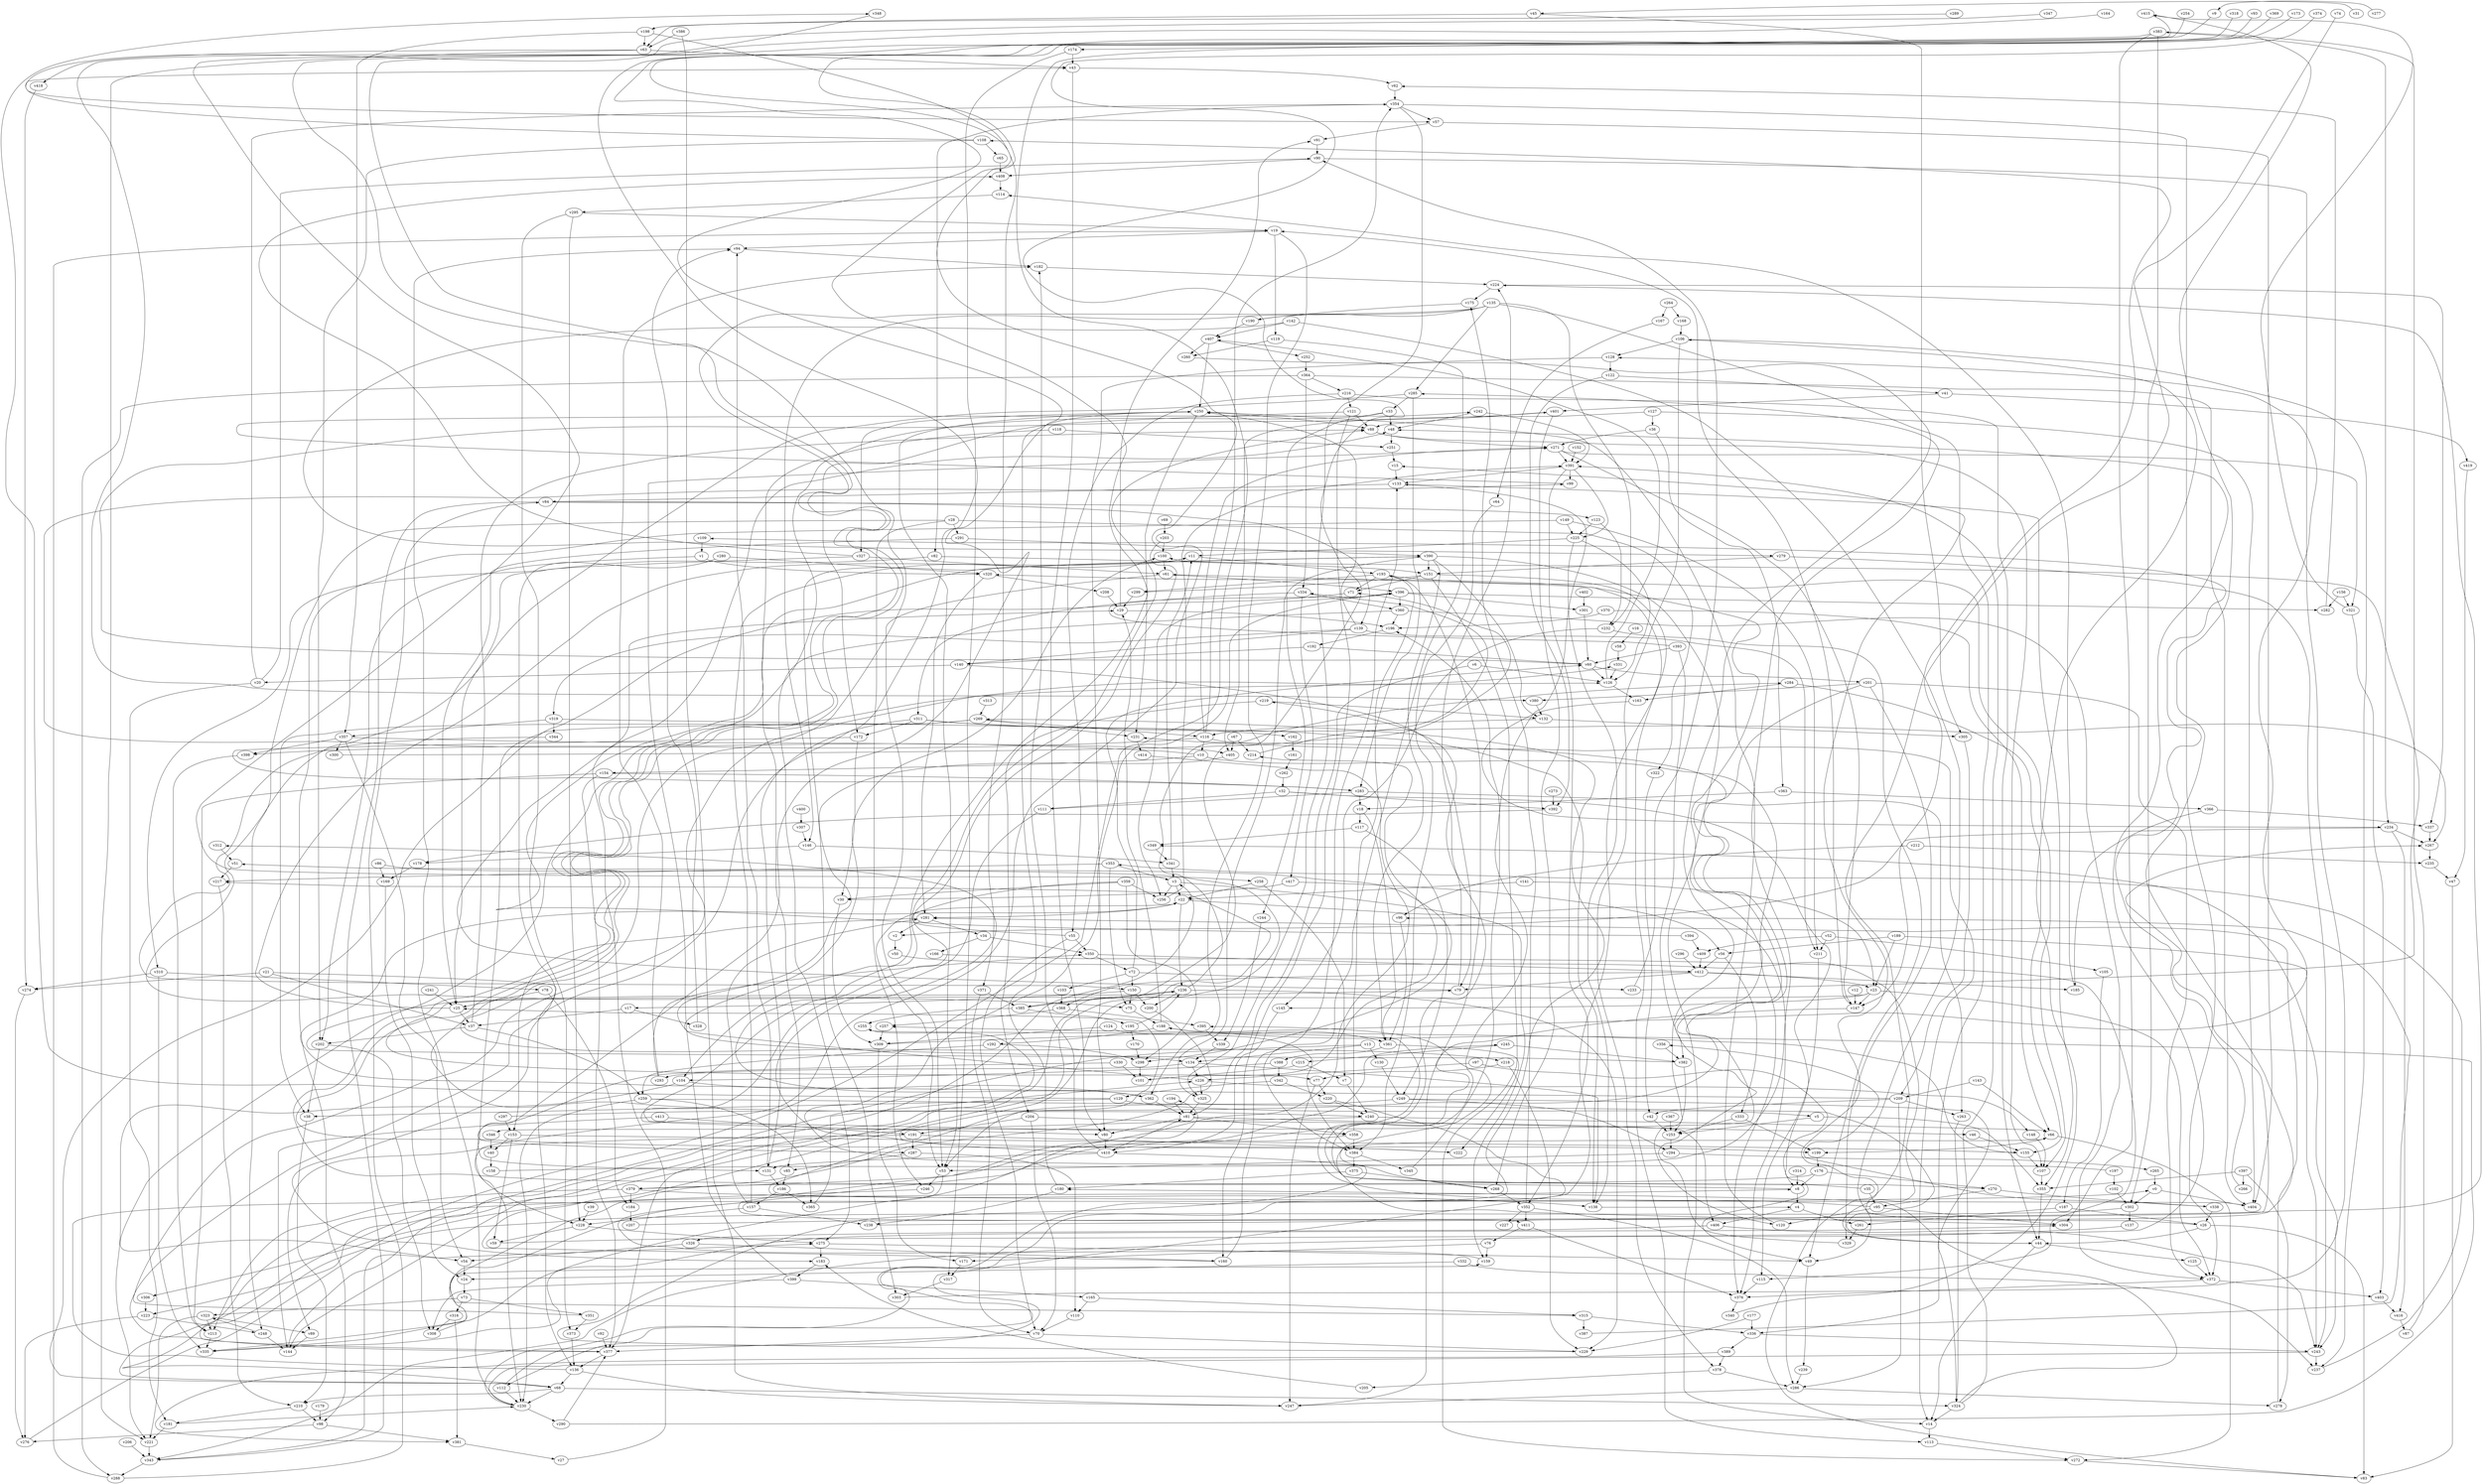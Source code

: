 // Benchmark game 623 - 420 vertices
// time_bound: 26
// targets: v14
digraph G {
    v0 [name="v0", player=0];
    v1 [name="v1", player=1];
    v2 [name="v2", player=0];
    v3 [name="v3", player=0];
    v4 [name="v4", player=1];
    v5 [name="v5", player=1];
    v6 [name="v6", player=0];
    v7 [name="v7", player=0];
    v8 [name="v8", player=0];
    v9 [name="v9", player=0];
    v10 [name="v10", player=0];
    v11 [name="v11", player=0];
    v12 [name="v12", player=1];
    v13 [name="v13", player=1];
    v14 [name="v14", player=1, target=1];
    v15 [name="v15", player=0];
    v16 [name="v16", player=1];
    v17 [name="v17", player=0];
    v18 [name="v18", player=0];
    v19 [name="v19", player=0];
    v20 [name="v20", player=0];
    v21 [name="v21", player=1];
    v22 [name="v22", player=1];
    v23 [name="v23", player=1];
    v24 [name="v24", player=0];
    v25 [name="v25", player=0];
    v26 [name="v26", player=1];
    v27 [name="v27", player=0];
    v28 [name="v28", player=0];
    v29 [name="v29", player=0];
    v30 [name="v30", player=1];
    v31 [name="v31", player=0];
    v32 [name="v32", player=1];
    v33 [name="v33", player=1];
    v34 [name="v34", player=0];
    v35 [name="v35", player=0];
    v36 [name="v36", player=0];
    v37 [name="v37", player=1];
    v38 [name="v38", player=0];
    v39 [name="v39", player=1];
    v40 [name="v40", player=0];
    v41 [name="v41", player=0];
    v42 [name="v42", player=1];
    v43 [name="v43", player=0];
    v44 [name="v44", player=1];
    v45 [name="v45", player=0];
    v46 [name="v46", player=1];
    v47 [name="v47", player=1];
    v48 [name="v48", player=1];
    v49 [name="v49", player=0];
    v50 [name="v50", player=1];
    v51 [name="v51", player=1];
    v52 [name="v52", player=0];
    v53 [name="v53", player=0];
    v54 [name="v54", player=1];
    v55 [name="v55", player=0];
    v56 [name="v56", player=0];
    v57 [name="v57", player=1];
    v58 [name="v58", player=0];
    v59 [name="v59", player=0];
    v60 [name="v60", player=1];
    v61 [name="v61", player=0];
    v62 [name="v62", player=0];
    v63 [name="v63", player=1];
    v64 [name="v64", player=0];
    v65 [name="v65", player=1];
    v66 [name="v66", player=1];
    v67 [name="v67", player=0];
    v68 [name="v68", player=0];
    v69 [name="v69", player=1];
    v70 [name="v70", player=0];
    v71 [name="v71", player=0];
    v72 [name="v72", player=0];
    v73 [name="v73", player=1];
    v74 [name="v74", player=0];
    v75 [name="v75", player=0];
    v76 [name="v76", player=1];
    v77 [name="v77", player=0];
    v78 [name="v78", player=1];
    v79 [name="v79", player=1];
    v80 [name="v80", player=0];
    v81 [name="v81", player=1];
    v82 [name="v82", player=1];
    v83 [name="v83", player=0];
    v84 [name="v84", player=1];
    v85 [name="v85", player=0];
    v86 [name="v86", player=1];
    v87 [name="v87", player=0];
    v88 [name="v88", player=0];
    v89 [name="v89", player=1];
    v90 [name="v90", player=0];
    v91 [name="v91", player=0];
    v92 [name="v92", player=1];
    v93 [name="v93", player=0];
    v94 [name="v94", player=0];
    v95 [name="v95", player=1];
    v96 [name="v96", player=1];
    v97 [name="v97", player=0];
    v98 [name="v98", player=0];
    v99 [name="v99", player=1];
    v100 [name="v100", player=0];
    v101 [name="v101", player=1];
    v102 [name="v102", player=0];
    v103 [name="v103", player=1];
    v104 [name="v104", player=1];
    v105 [name="v105", player=1];
    v106 [name="v106", player=1];
    v107 [name="v107", player=1];
    v108 [name="v108", player=0];
    v109 [name="v109", player=1];
    v110 [name="v110", player=1];
    v111 [name="v111", player=0];
    v112 [name="v112", player=0];
    v113 [name="v113", player=1];
    v114 [name="v114", player=0];
    v115 [name="v115", player=1];
    v116 [name="v116", player=1];
    v117 [name="v117", player=0];
    v118 [name="v118", player=0];
    v119 [name="v119", player=1];
    v120 [name="v120", player=0];
    v121 [name="v121", player=1];
    v122 [name="v122", player=0];
    v123 [name="v123", player=1];
    v124 [name="v124", player=1];
    v125 [name="v125", player=0];
    v126 [name="v126", player=1];
    v127 [name="v127", player=1];
    v128 [name="v128", player=0];
    v129 [name="v129", player=0];
    v130 [name="v130", player=1];
    v131 [name="v131", player=1];
    v132 [name="v132", player=0];
    v133 [name="v133", player=0];
    v134 [name="v134", player=0];
    v135 [name="v135", player=0];
    v136 [name="v136", player=1];
    v137 [name="v137", player=0];
    v138 [name="v138", player=1];
    v139 [name="v139", player=0];
    v140 [name="v140", player=1];
    v141 [name="v141", player=0];
    v142 [name="v142", player=0];
    v143 [name="v143", player=0];
    v144 [name="v144", player=1];
    v145 [name="v145", player=1];
    v146 [name="v146", player=0];
    v147 [name="v147", player=0];
    v148 [name="v148", player=1];
    v149 [name="v149", player=0];
    v150 [name="v150", player=1];
    v151 [name="v151", player=0];
    v152 [name="v152", player=1];
    v153 [name="v153", player=0];
    v154 [name="v154", player=0];
    v155 [name="v155", player=0];
    v156 [name="v156", player=0];
    v157 [name="v157", player=0];
    v158 [name="v158", player=1];
    v159 [name="v159", player=0];
    v160 [name="v160", player=0];
    v161 [name="v161", player=1];
    v162 [name="v162", player=1];
    v163 [name="v163", player=0];
    v164 [name="v164", player=0];
    v165 [name="v165", player=1];
    v166 [name="v166", player=0];
    v167 [name="v167", player=1];
    v168 [name="v168", player=0];
    v169 [name="v169", player=0];
    v170 [name="v170", player=0];
    v171 [name="v171", player=0];
    v172 [name="v172", player=1];
    v173 [name="v173", player=1];
    v174 [name="v174", player=0];
    v175 [name="v175", player=1];
    v176 [name="v176", player=0];
    v177 [name="v177", player=0];
    v178 [name="v178", player=0];
    v179 [name="v179", player=0];
    v180 [name="v180", player=1];
    v181 [name="v181", player=1];
    v182 [name="v182", player=0];
    v183 [name="v183", player=1];
    v184 [name="v184", player=0];
    v185 [name="v185", player=0];
    v186 [name="v186", player=0];
    v187 [name="v187", player=0];
    v188 [name="v188", player=0];
    v189 [name="v189", player=1];
    v190 [name="v190", player=0];
    v191 [name="v191", player=1];
    v192 [name="v192", player=1];
    v193 [name="v193", player=1];
    v194 [name="v194", player=1];
    v195 [name="v195", player=0];
    v196 [name="v196", player=1];
    v197 [name="v197", player=0];
    v198 [name="v198", player=1];
    v199 [name="v199", player=1];
    v200 [name="v200", player=1];
    v201 [name="v201", player=0];
    v202 [name="v202", player=0];
    v203 [name="v203", player=0];
    v204 [name="v204", player=1];
    v205 [name="v205", player=0];
    v206 [name="v206", player=1];
    v207 [name="v207", player=0];
    v208 [name="v208", player=1];
    v209 [name="v209", player=0];
    v210 [name="v210", player=1];
    v211 [name="v211", player=1];
    v212 [name="v212", player=1];
    v213 [name="v213", player=0];
    v214 [name="v214", player=0];
    v215 [name="v215", player=0];
    v216 [name="v216", player=1];
    v217 [name="v217", player=0];
    v218 [name="v218", player=0];
    v219 [name="v219", player=0];
    v220 [name="v220", player=0];
    v221 [name="v221", player=0];
    v222 [name="v222", player=0];
    v223 [name="v223", player=0];
    v224 [name="v224", player=0];
    v225 [name="v225", player=0];
    v226 [name="v226", player=1];
    v227 [name="v227", player=0];
    v228 [name="v228", player=0];
    v229 [name="v229", player=1];
    v230 [name="v230", player=0];
    v231 [name="v231", player=0];
    v232 [name="v232", player=1];
    v233 [name="v233", player=0];
    v234 [name="v234", player=1];
    v235 [name="v235", player=0];
    v236 [name="v236", player=1];
    v237 [name="v237", player=1];
    v238 [name="v238", player=0];
    v239 [name="v239", player=1];
    v240 [name="v240", player=1];
    v241 [name="v241", player=1];
    v242 [name="v242", player=0];
    v243 [name="v243", player=0];
    v244 [name="v244", player=0];
    v245 [name="v245", player=1];
    v246 [name="v246", player=0];
    v247 [name="v247", player=1];
    v248 [name="v248", player=0];
    v249 [name="v249", player=1];
    v250 [name="v250", player=0];
    v251 [name="v251", player=0];
    v252 [name="v252", player=0];
    v253 [name="v253", player=1];
    v254 [name="v254", player=0];
    v255 [name="v255", player=1];
    v256 [name="v256", player=1];
    v257 [name="v257", player=1];
    v258 [name="v258", player=0];
    v259 [name="v259", player=0];
    v260 [name="v260", player=1];
    v261 [name="v261", player=1];
    v262 [name="v262", player=1];
    v263 [name="v263", player=0];
    v264 [name="v264", player=0];
    v265 [name="v265", player=0];
    v266 [name="v266", player=0];
    v267 [name="v267", player=1];
    v268 [name="v268", player=0];
    v269 [name="v269", player=0];
    v270 [name="v270", player=1];
    v271 [name="v271", player=1];
    v272 [name="v272", player=1];
    v273 [name="v273", player=1];
    v274 [name="v274", player=0];
    v275 [name="v275", player=1];
    v276 [name="v276", player=1];
    v277 [name="v277", player=0];
    v278 [name="v278", player=0];
    v279 [name="v279", player=1];
    v280 [name="v280", player=1];
    v281 [name="v281", player=1];
    v282 [name="v282", player=0];
    v283 [name="v283", player=1];
    v284 [name="v284", player=1];
    v285 [name="v285", player=1];
    v286 [name="v286", player=1];
    v287 [name="v287", player=0];
    v288 [name="v288", player=0];
    v289 [name="v289", player=0];
    v290 [name="v290", player=0];
    v291 [name="v291", player=0];
    v292 [name="v292", player=1];
    v293 [name="v293", player=0];
    v294 [name="v294", player=0];
    v295 [name="v295", player=1];
    v296 [name="v296", player=0];
    v297 [name="v297", player=0];
    v298 [name="v298", player=1];
    v299 [name="v299", player=1];
    v300 [name="v300", player=0];
    v301 [name="v301", player=0];
    v302 [name="v302", player=0];
    v303 [name="v303", player=0];
    v304 [name="v304", player=1];
    v305 [name="v305", player=0];
    v306 [name="v306", player=0];
    v307 [name="v307", player=0];
    v308 [name="v308", player=0];
    v309 [name="v309", player=1];
    v310 [name="v310", player=1];
    v311 [name="v311", player=1];
    v312 [name="v312", player=1];
    v313 [name="v313", player=0];
    v314 [name="v314", player=0];
    v315 [name="v315", player=1];
    v316 [name="v316", player=0];
    v317 [name="v317", player=0];
    v318 [name="v318", player=1];
    v319 [name="v319", player=1];
    v320 [name="v320", player=1];
    v321 [name="v321", player=1];
    v322 [name="v322", player=0];
    v323 [name="v323", player=1];
    v324 [name="v324", player=0];
    v325 [name="v325", player=1];
    v326 [name="v326", player=1];
    v327 [name="v327", player=0];
    v328 [name="v328", player=0];
    v329 [name="v329", player=1];
    v330 [name="v330", player=1];
    v331 [name="v331", player=0];
    v332 [name="v332", player=0];
    v333 [name="v333", player=1];
    v334 [name="v334", player=1];
    v335 [name="v335", player=1];
    v336 [name="v336", player=1];
    v337 [name="v337", player=1];
    v338 [name="v338", player=0];
    v339 [name="v339", player=0];
    v340 [name="v340", player=1];
    v341 [name="v341", player=1];
    v342 [name="v342", player=0];
    v343 [name="v343", player=1];
    v344 [name="v344", player=0];
    v345 [name="v345", player=1];
    v346 [name="v346", player=0];
    v347 [name="v347", player=0];
    v348 [name="v348", player=1];
    v349 [name="v349", player=0];
    v350 [name="v350", player=0];
    v351 [name="v351", player=0];
    v352 [name="v352", player=1];
    v353 [name="v353", player=1];
    v354 [name="v354", player=1];
    v355 [name="v355", player=1];
    v356 [name="v356", player=1];
    v357 [name="v357", player=0];
    v358 [name="v358", player=1];
    v359 [name="v359", player=1];
    v360 [name="v360", player=0];
    v361 [name="v361", player=1];
    v362 [name="v362", player=1];
    v363 [name="v363", player=0];
    v364 [name="v364", player=0];
    v365 [name="v365", player=1];
    v366 [name="v366", player=1];
    v367 [name="v367", player=0];
    v368 [name="v368", player=0];
    v369 [name="v369", player=0];
    v370 [name="v370", player=0];
    v371 [name="v371", player=0];
    v372 [name="v372", player=0];
    v373 [name="v373", player=1];
    v374 [name="v374", player=1];
    v375 [name="v375", player=0];
    v376 [name="v376", player=0];
    v377 [name="v377", player=0];
    v378 [name="v378", player=0];
    v379 [name="v379", player=1];
    v380 [name="v380", player=1];
    v381 [name="v381", player=1];
    v382 [name="v382", player=0];
    v383 [name="v383", player=1];
    v384 [name="v384", player=0];
    v385 [name="v385", player=0];
    v386 [name="v386", player=1];
    v387 [name="v387", player=1];
    v388 [name="v388", player=0];
    v389 [name="v389", player=0];
    v390 [name="v390", player=0];
    v391 [name="v391", player=0];
    v392 [name="v392", player=0];
    v393 [name="v393", player=1];
    v394 [name="v394", player=0];
    v395 [name="v395", player=1];
    v396 [name="v396", player=1];
    v397 [name="v397", player=1];
    v398 [name="v398", player=0];
    v399 [name="v399", player=0];
    v400 [name="v400", player=1];
    v401 [name="v401", player=0];
    v402 [name="v402", player=0];
    v403 [name="v403", player=1];
    v404 [name="v404", player=0];
    v405 [name="v405", player=0];
    v406 [name="v406", player=0];
    v407 [name="v407", player=0];
    v408 [name="v408", player=0];
    v409 [name="v409", player=0];
    v410 [name="v410", player=1];
    v411 [name="v411", player=0];
    v412 [name="v412", player=1];
    v413 [name="v413", player=1];
    v414 [name="v414", player=1];
    v415 [name="v415", player=0];
    v416 [name="v416", player=0];
    v417 [name="v417", player=0];
    v418 [name="v418", player=0];
    v419 [name="v419", player=0];

    v0 -> v404;
    v1 -> v202;
    v2 -> v50;
    v3 -> v256;
    v4 -> v261;
    v5 -> v355;
    v6 -> v81;
    v7 -> v240;
    v8 -> v126 [constraint="t < 8"];
    v9 -> v377 [constraint="t mod 4 == 2"];
    v10 -> v99 [constraint="t >= 1"];
    v11 -> v193;
    v12 -> v147;
    v13 -> v223 [constraint="t mod 3 == 0"];
    v14 -> v113;
    v15 -> v133;
    v16 -> v58;
    v17 -> v37;
    v18 -> v361;
    v19 -> v119;
    v20 -> v354;
    v21 -> v183 [constraint="t < 5"];
    v22 -> v376;
    v23 -> v199 [constraint="t < 7"];
    v24 -> v73;
    v25 -> v11 [constraint="t mod 2 == 0"];
    v26 -> v15 [constraint="t < 7"];
    v27 -> v29;
    v28 -> v322;
    v29 -> v196;
    v30 -> v309;
    v31 -> v45 [constraint="t >= 1"];
    v32 -> v49 [constraint="t < 9"];
    v33 -> v54 [constraint="t mod 4 == 0"];
    v34 -> v350;
    v35 -> v66 [constraint="t < 12"];
    v36 -> v363;
    v37 -> v259;
    v38 -> v210;
    v39 -> v228;
    v40 -> v158;
    v41 -> v419;
    v42 -> v253;
    v43 -> v62;
    v44 -> v14;
    v45 -> v305;
    v46 -> v155;
    v47 -> v83;
    v48 -> v251;
    v49 -> v239;
    v50 -> v44 [constraint="t mod 5 == 2"];
    v51 -> v217;
    v52 -> v105;
    v53 -> v335 [constraint="t >= 2"];
    v54 -> v24;
    v55 -> v22 [constraint="t < 11"];
    v56 -> v412;
    v57 -> v91;
    v58 -> v331;
    v59 -> v48 [constraint="t mod 5 == 2"];
    v60 -> v401 [constraint="t >= 1"];
    v61 -> v53;
    v62 -> v354;
    v63 -> v221;
    v64 -> v384;
    v65 -> v408;
    v66 -> v199;
    v67 -> v214;
    v68 -> v230;
    v69 -> v203;
    v70 -> v229;
    v71 -> v68 [constraint="t < 12"];
    v72 -> v60;
    v73 -> v351;
    v74 -> v2 [constraint="t < 8"];
    v75 -> v188;
    v76 -> v171;
    v77 -> v220;
    v78 -> v25;
    v79 -> v48 [constraint="t >= 4"];
    v80 -> v410;
    v81 -> v80;
    v82 -> v310;
    v83 -> v108 [constraint="t mod 5 == 0"];
    v84 -> v123;
    v85 -> v186;
    v86 -> v298 [constraint="t >= 3"];
    v87 -> v383;
    v88 -> v271;
    v89 -> v144;
    v90 -> v243;
    v91 -> v90;
    v92 -> v377;
    v93 -> v104 [constraint="t < 13"];
    v94 -> v182;
    v95 -> v219 [constraint="t < 7"];
    v96 -> v361;
    v97 -> v8;
    v98 -> v276;
    v99 -> v242 [constraint="t < 6"];
    v100 -> v61;
    v101 -> v214 [constraint="t < 13"];
    v102 -> v302;
    v103 -> v368;
    v104 -> v362;
    v105 -> v187;
    v106 -> v128;
    v107 -> v355;
    v108 -> v43 [constraint="t >= 3"];
    v109 -> v1;
    v110 -> v70;
    v111 -> v358 [constraint="t mod 3 == 1"];
    v112 -> v269 [constraint="t < 7"];
    v113 -> v272;
    v114 -> v295;
    v115 -> v376;
    v116 -> v10;
    v117 -> v249;
    v118 -> v85;
    v119 -> v260;
    v120 -> v250;
    v121 -> v160;
    v122 -> v392;
    v123 -> v232;
    v124 -> v309;
    v125 -> v372;
    v126 -> v407;
    v127 -> v404;
    v128 -> v80;
    v129 -> v348 [constraint="t < 9"];
    v130 -> v249;
    v131 -> v186;
    v132 -> v116;
    v133 -> v355;
    v134 -> v138;
    v135 -> v77 [constraint="t >= 1"];
    v136 -> v0 [constraint="t < 9"];
    v137 -> v343 [constraint="t mod 2 == 1"];
    v138 -> v4 [constraint="t >= 2"];
    v139 -> v319 [constraint="t < 5"];
    v140 -> v20;
    v141 -> v23;
    v142 -> v279 [constraint="t < 5"];
    v143 -> v66;
    v144 -> v255 [constraint="t < 6"];
    v145 -> v410;
    v146 -> v178;
    v147 -> v270 [constraint="t < 6"];
    v148 -> v107;
    v149 -> v98;
    v150 -> v17;
    v151 -> v71;
    v152 -> v391;
    v153 -> v155;
    v154 -> v377;
    v155 -> v188 [constraint="t mod 3 == 2"];
    v156 -> v321;
    v157 -> v281;
    v158 -> v285 [constraint="t >= 5"];
    v159 -> v194 [constraint="t mod 5 == 1"];
    v160 -> v51 [constraint="t < 9"];
    v161 -> v262;
    v162 -> v161;
    v163 -> v234 [constraint="t < 14"];
    v164 -> v380 [constraint="t < 5"];
    v165 -> v110;
    v166 -> v115 [constraint="t mod 3 == 2"];
    v167 -> v64;
    v168 -> v106;
    v169 -> v24;
    v170 -> v298;
    v171 -> v317;
    v172 -> v283 [constraint="t mod 3 == 2"];
    v173 -> v68 [constraint="t mod 2 == 1"];
    v174 -> v43;
    v175 -> v190;
    v176 -> v379;
    v177 -> v229;
    v178 -> v169;
    v179 -> v98;
    v180 -> v250;
    v181 -> v230 [constraint="t mod 5 == 1"];
    v182 -> v224;
    v183 -> v399;
    v184 -> v207;
    v185 -> v114;
    v186 -> v365;
    v187 -> v26;
    v188 -> v361;
    v189 -> v243;
    v190 -> v407;
    v191 -> v89;
    v192 -> v60;
    v193 -> v107;
    v194 -> v81;
    v195 -> v170;
    v196 -> v192;
    v197 -> v396 [constraint="t >= 2"];
    v198 -> v371;
    v199 -> v176;
    v200 -> v315 [constraint="t >= 4"];
    v201 -> v346 [constraint="t < 14"];
    v202 -> v38;
    v203 -> v80 [constraint="t mod 4 == 1"];
    v204 -> v406;
    v205 -> v183;
    v206 -> v343;
    v207 -> v267 [constraint="t mod 3 == 2"];
    v208 -> v29;
    v209 -> v22 [constraint="t mod 5 == 0"];
    v210 -> v98;
    v211 -> v115;
    v212 -> v235;
    v213 -> v335;
    v214 -> v334 [constraint="t < 8"];
    v215 -> v101;
    v216 -> v44;
    v217 -> v210;
    v218 -> v229;
    v219 -> v204;
    v220 -> v112 [constraint="t < 11"];
    v221 -> v343;
    v222 -> v217 [constraint="t < 9"];
    v223 -> v276;
    v224 -> v337;
    v225 -> v138;
    v226 -> v100 [constraint="t < 6"];
    v227 -> v415 [constraint="t >= 4"];
    v228 -> v59;
    v229 -> v395 [constraint="t >= 1"];
    v230 -> v61 [constraint="t >= 4"];
    v231 -> v414;
    v232 -> v145;
    v233 -> v100 [constraint="t < 11"];
    v234 -> v416;
    v235 -> v47;
    v236 -> v284 [constraint="t mod 3 == 1"];
    v237 -> v353 [constraint="t < 12"];
    v238 -> v224 [constraint="t >= 3"];
    v239 -> v286;
    v240 -> v66;
    v241 -> v25;
    v242 -> v391;
    v243 -> v230 [constraint="t >= 5"];
    v244 -> v339;
    v245 -> v382;
    v246 -> v306 [constraint="t < 5"];
    v247 -> v193;
    v248 -> v323 [constraint="t mod 2 == 0"];
    v249 -> v324 [constraint="t >= 4"];
    v250 -> v231;
    v251 -> v15;
    v252 -> v364;
    v253 -> v294;
    v254 -> v240 [constraint="t mod 2 == 0"];
    v255 -> v335 [constraint="t < 10"];
    v256 -> v391;
    v257 -> v309;
    v258 -> v22;
    v259 -> v44 [constraint="t < 9"];
    v260 -> v120 [constraint="t >= 1"];
    v261 -> v329;
    v262 -> v32;
    v263 -> v324;
    v264 -> v168;
    v265 -> v0;
    v266 -> v109 [constraint="t >= 1"];
    v267 -> v235;
    v268 -> v352;
    v269 -> v38;
    v270 -> v95;
    v271 -> v321;
    v272 -> v83;
    v273 -> v392;
    v274 -> v276;
    v275 -> v183;
    v276 -> v3 [constraint="t >= 5"];
    v277 -> v9 [constraint="t < 15"];
    v278 -> v281;
    v279 -> v151;
    v280 -> v320;
    v281 -> v153;
    v282 -> v62;
    v283 -> v263;
    v284 -> v163;
    v285 -> v75 [constraint="t < 10"];
    v286 -> v278;
    v287 -> v110;
    v288 -> v84;
    v289 -> v63 [constraint="t >= 1"];
    v290 -> v257 [constraint="t < 5"];
    v291 -> v25;
    v292 -> v259;
    v293 -> v182;
    v294 -> v53;
    v295 -> v19;
    v296 -> v412;
    v297 -> v231 [constraint="t mod 4 == 1"];
    v298 -> v101;
    v299 -> v29;
    v300 -> v71 [constraint="t >= 4"];
    v301 -> v60;
    v302 -> v68 [constraint="t mod 3 == 2"];
    v303 -> v349 [constraint="t < 8"];
    v304 -> v133 [constraint="t >= 4"];
    v305 -> v209;
    v306 -> v223;
    v307 -> v146;
    v308 -> v159 [constraint="t mod 2 == 0"];
    v309 -> v128 [constraint="t >= 1"];
    v310 -> v78;
    v311 -> v162;
    v312 -> v51;
    v313 -> v269;
    v314 -> v8;
    v315 -> v336;
    v316 -> v381;
    v317 -> v303;
    v318 -> v131 [constraint="t >= 1"];
    v319 -> v344;
    v320 -> v281;
    v321 -> v415 [constraint="t >= 3"];
    v322 -> v42;
    v323 -> v213;
    v324 -> v180 [constraint="t < 13"];
    v325 -> v81;
    v326 -> v54;
    v327 -> v408 [constraint="t < 8"];
    v328 -> v94;
    v329 -> v320 [constraint="t < 9"];
    v330 -> v287 [constraint="t >= 3"];
    v331 -> v126;
    v332 -> v24;
    v333 -> v199;
    v334 -> v417;
    v335 -> v304 [constraint="t mod 2 == 0"];
    v336 -> v389;
    v337 -> v267;
    v338 -> v356 [constraint="t mod 3 == 0"];
    v339 -> v134;
    v340 -> v106 [constraint="t < 15"];
    v341 -> v3;
    v342 -> v220;
    v343 -> v275;
    v344 -> v150 [constraint="t >= 4"];
    v345 -> v196;
    v346 -> v40;
    v347 -> v57 [constraint="t >= 2"];
    v348 -> v258 [constraint="t >= 2"];
    v349 -> v341;
    v350 -> v412;
    v351 -> v331 [constraint="t >= 1"];
    v352 -> v411;
    v353 -> v3;
    v354 -> v57;
    v355 -> v44;
    v356 -> v382;
    v357 -> v398;
    v358 -> v410 [constraint="t >= 4"];
    v359 -> v298;
    v360 -> v372;
    v361 -> v222;
    v362 -> v88 [constraint="t < 8"];
    v363 -> v18;
    v364 -> v288;
    v365 -> v226;
    v366 -> v185;
    v367 -> v253;
    v368 -> v257;
    v369 -> v228 [constraint="t mod 3 == 1"];
    v370 -> v66;
    v371 -> v70;
    v372 -> v403;
    v373 -> v136;
    v374 -> v144 [constraint="t < 5"];
    v375 -> v180;
    v376 -> v340;
    v377 -> v8 [constraint="t mod 2 == 1"];
    v378 -> v205;
    v379 -> v245 [constraint="t >= 2"];
    v380 -> v132;
    v381 -> v27;
    v382 -> v79 [constraint="t >= 2"];
    v383 -> v304;
    v384 -> v375;
    v385 -> v195;
    v386 -> v247;
    v387 -> v96 [constraint="t >= 3"];
    v388 -> v104 [constraint="t < 9"];
    v389 -> v381 [constraint="t >= 3"];
    v390 -> v303;
    v391 -> v225;
    v392 -> v178 [constraint="t mod 2 == 1"];
    v393 -> v396 [constraint="t >= 4"];
    v394 -> v390 [constraint="t < 7"];
    v395 -> v339;
    v396 -> v301;
    v397 -> v266;
    v398 -> v213;
    v399 -> v271;
    v400 -> v307;
    v401 -> v88;
    v402 -> v301;
    v403 -> v416;
    v404 -> v25 [constraint="t >= 1"];
    v405 -> v134 [constraint="t mod 5 == 4"];
    v406 -> v326;
    v407 -> v260;
    v408 -> v114;
    v409 -> v412;
    v410 -> v312 [constraint="t >= 3"];
    v411 -> v76;
    v412 -> v79;
    v413 -> v144;
    v414 -> v411 [constraint="t < 8"];
    v415 -> v218 [constraint="t mod 3 == 1"];
    v416 -> v87;
    v417 -> v56;
    v418 -> v274;
    v419 -> v47;
    v311 -> v172;
    v401 -> v268;
    v334 -> v311;
    v37 -> v88;
    v134 -> v226;
    v23 -> v372;
    v135 -> v232;
    v295 -> v373;
    v359 -> v256;
    v1 -> v320;
    v13 -> v130;
    v311 -> v131;
    v283 -> v111;
    v20 -> v181;
    v390 -> v132;
    v378 -> v286;
    v357 -> v405;
    v336 -> v243;
    v279 -> v243;
    v21 -> v37;
    v352 -> v227;
    v90 -> v408;
    v165 -> v315;
    v150 -> v75;
    v359 -> v30;
    v371 -> v385;
    v342 -> v129;
    v160 -> v133;
    v53 -> v246;
    v391 -> v133;
    v98 -> v381;
    v129 -> v5;
    v264 -> v167;
    v209 -> v263;
    v290 -> v377;
    v382 -> v253;
    v136 -> v247;
    v22 -> v236;
    v270 -> v338;
    v176 -> v8;
    v86 -> v169;
    v147 -> v19;
    v202 -> v308;
    v236 -> v200;
    v135 -> v190;
    v10 -> v376;
    v95 -> v304;
    v106 -> v237;
    v22 -> v281;
    v281 -> v34;
    v396 -> v282;
    v88 -> v107;
    v193 -> v71;
    v230 -> v94;
    v385 -> v255;
    v25 -> v37;
    v364 -> v404;
    v106 -> v378;
    v291 -> v390;
    v250 -> v327;
    v406 -> v243;
    v309 -> v171;
    v218 -> v77;
    v250 -> v53;
    v52 -> v409;
    v176 -> v270;
    v292 -> v298;
    v209 -> v286;
    v377 -> v136;
    v60 -> v201;
    v146 -> v341;
    v384 -> v345;
    v250 -> v88;
    v281 -> v2;
    v216 -> v55;
    v116 -> v354;
    v37 -> v202;
    v319 -> v357;
    v350 -> v72;
    v394 -> v409;
    v412 -> v185;
    v320 -> v208;
    v287 -> v85;
    v249 -> v53;
    v66 -> v272;
    v359 -> v53;
    v3 -> v22;
    v197 -> v102;
    v234 -> v267;
    v116 -> v271;
    v396 -> v256;
    v4 -> v406;
    v52 -> v211;
    v343 -> v288;
    v338 -> v26;
    v311 -> v267;
    v32 -> v392;
    v327 -> v61;
    v112 -> v230;
    v135 -> v285;
    v275 -> v49;
    v198 -> v357;
    v73 -> v316;
    v153 -> v40;
    v151 -> v272;
    v117 -> v349;
    v280 -> v136;
    v60 -> v126;
    v353 -> v75;
    v240 -> v377;
    v132 -> v305;
    v150 -> v200;
    v121 -> v88;
    v352 -> v286;
    v243 -> v237;
    v410 -> v81;
    v216 -> v121;
    v157 -> v228;
    v35 -> v95;
    v123 -> v225;
    v0 -> v302;
    v17 -> v328;
    v157 -> v238;
    v417 -> v30;
    v28 -> v291;
    v397 -> v355;
    v212 -> v96;
    v32 -> v111;
    v127 -> v36;
    v366 -> v337;
    v174 -> v317;
    v118 -> v251;
    v219 -> v132;
    v316 -> v308;
    v363 -> v366;
    v334 -> v360;
    v397 -> v278;
    v258 -> v7;
    v21 -> v274;
    v134 -> v293;
    v269 -> v231;
    v295 -> v228;
    v385 -> v236;
    v410 -> v131;
    v396 -> v360;
    v44 -> v125;
    v28 -> v248;
    v108 -> v202;
    v353 -> v217;
    v76 -> v159;
    v128 -> v122;
    v127 -> v405;
    v271 -> v147;
    v302 -> v137;
    v142 -> v49;
    v108 -> v65;
    v142 -> v407;
    v3 -> v159;
    v72 -> v233;
    v368 -> v395;
    v36 -> v271;
    v226 -> v325;
    v407 -> v252;
    v234 -> v147;
    v204 -> v191;
    v357 -> v54;
    v116 -> v398;
    v136 -> v68;
    v389 -> v378;
    v78 -> v184;
    v172 -> v30;
    v45 -> v198;
    v383 -> v234;
    v153 -> v59;
    v121 -> v172;
    v323 -> v89;
    v284 -> v155;
    v181 -> v221;
    v189 -> v56;
    v188 -> v29;
    v187 -> v261;
    v383 -> v302;
    v327 -> v25;
    v33 -> v48;
    v10 -> v154;
    v413 -> v191;
    v29 -> v91;
    v135 -> v336;
    v379 -> v213;
    v391 -> v99;
    v77 -> v247;
    v28 -> v246;
    v354 -> v82;
    v131 -> v94;
    v209 -> v42;
    v6 -> v126;
    v236 -> v385;
    v245 -> v215;
    v259 -> v365;
    v372 -> v376;
    v84 -> v139;
    v151 -> v113;
    v124 -> v384;
    v259 -> v230;
    v143 -> v209;
    v391 -> v352;
    v84 -> v343;
    v13 -> v134;
    v34 -> v166;
    v321 -> v403;
    v122 -> v41;
    v20 -> v90;
    v383 -> v174;
    v333 -> v253;
    v390 -> v325;
    v233 -> v90;
    v399 -> v308;
    v354 -> v325;
    v61 -> v396;
    v70 -> v377;
    v357 -> v300;
    v242 -> v48;
    v8 -> v4;
    v203 -> v100;
    v141 -> v22;
    v354 -> v372;
    v33 -> v244;
    v67 -> v405;
    v19 -> v94;
    v364 -> v216;
    v188 -> v292;
    v225 -> v126;
    v411 -> v376;
    v23 -> v147;
    v271 -> v391;
    v269 -> v230;
    v149 -> v225;
    v155 -> v107;
    v341 -> v11;
    v236 -> v229;
    v139 -> v140;
    v248 -> v144;
    v286 -> v247;
    v332 -> v237;
    v360 -> v196;
    v23 -> v145;
    v201 -> v372;
    v97 -> v226;
    v223 -> v248;
    v288 -> v19;
    v133 -> v84;
    v189 -> v23;
    v135 -> v146;
    v72 -> v103;
    v68 -> v210;
    v310 -> v335;
    v63 -> v43;
    v154 -> v213;
    v186 -> v157;
    v283 -> v18;
    v57 -> v404;
    v324 -> v391;
    v195 -> v236;
    v379 -> v184;
    v139 -> v211;
    v352 -> v175;
    v370 -> v196;
    v198 -> v63;
    v129 -> v38;
    v310 -> v274;
    v55 -> v70;
    v43 -> v80;
    v410 -> v182;
    v151 -> v299;
    v26 -> v44;
    v393 -> v382;
    v104 -> v221;
    v63 -> v418;
    v375 -> v268;
    v293 -> v350;
    v294 -> v265;
    v18 -> v117;
    v326 -> v160;
    v249 -> v294;
    v412 -> v368;
    v297 -> v153;
    v358 -> v384;
    v388 -> v342;
    v191 -> v287;
    v315 -> v387;
    v412 -> v23;
    v41 -> v401;
    v149 -> v211;
    v285 -> v33;
    v379 -> v138;
    v285 -> v283;
    v79 -> v224;
    v269 -> v116;
    v399 -> v165;
    v361 -> v388;
    v228 -> v275;
    v192 -> v140;
    v19 -> v362;
    v156 -> v282;
    v201 -> v329;
    v81 -> v358;
    v226 -> v148;
    v230 -> v290;
    v157 -> v11;
    v390 -> v14;
    v73 -> v323;
    v330 -> v101;
    v364 -> v334;
    v224 -> v175;
    v26 -> v83;
    v154 -> v283;
    v116 -> v14;
    v407 -> v250;
    v55 -> v350;
    v177 -> v336;
    v410 -> v268;
    v210 -> v181;
    v72 -> v150;
    v180 -> v238;
    v191 -> v222;
    v126 -> v163;
    v82 -> v151;
    v225 -> v11;
    v393 -> v60;
    v358 -> v193;
    v360 -> v275;
    v95 -> v120;
    v140 -> v79;
    v81 -> v46;
    v319 -> v138;
    v390 -> v361;
    v386 -> v63;
    v390 -> v151;
    v351 -> v373;
    v362 -> v81;
    v201 -> v380;
    v139 -> v250;
    v56 -> v333;
    v204 -> v70;
    v324 -> v14;
    v5 -> v253;
    v193 -> v299;
    v323 -> v221;
    v215 -> v7;
    v119 -> v384;
    v220 -> v240;
    v68 -> v324;
    v232 -> v49;
}
